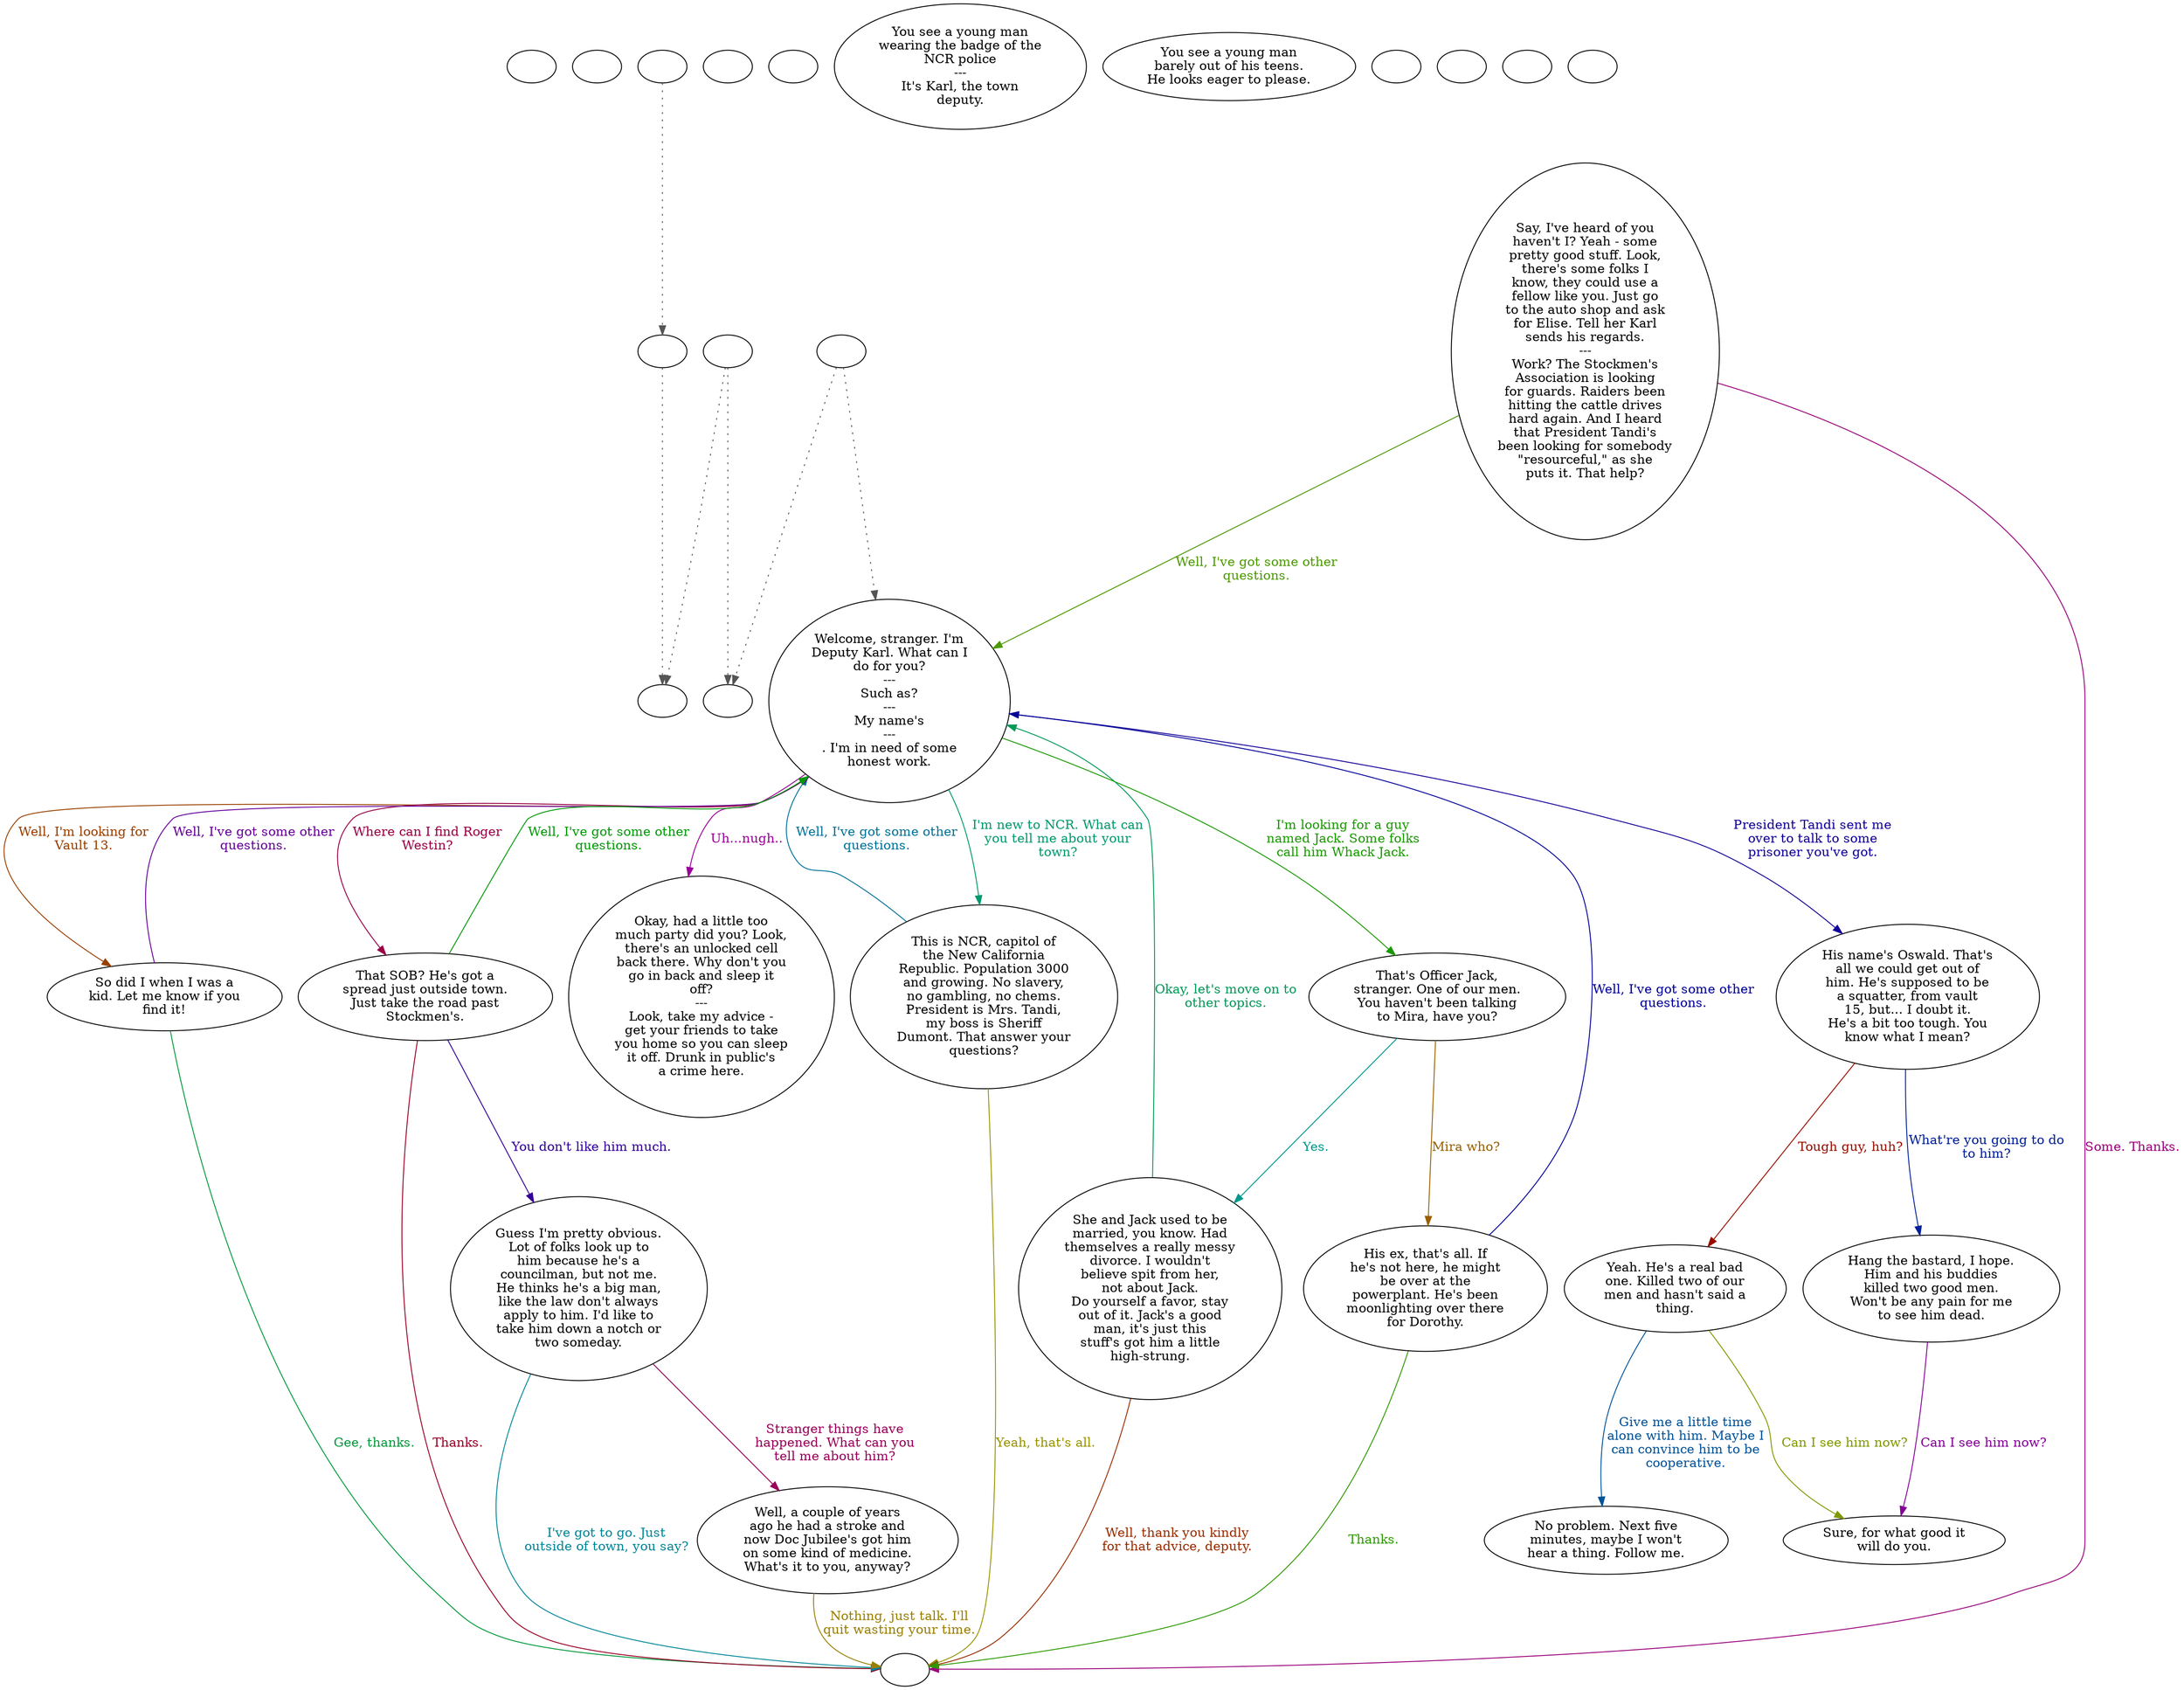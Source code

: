 digraph sckarl {
  "checkPartyMembersNearDoor" [style=filled       fillcolor="#FFFFFF"       color="#000000"]
  "checkPartyMembersNearDoor" [label=""]
  "start" [style=filled       fillcolor="#FFFFFF"       color="#000000"]
  "start" [label=""]
  "critter_p_proc" [style=filled       fillcolor="#FFFFFF"       color="#000000"]
  "critter_p_proc" -> "anim_end_call" [style=dotted color="#555555"]
  "critter_p_proc" [label=""]
  "pickup_p_proc" [style=filled       fillcolor="#FFFFFF"       color="#000000"]
  "pickup_p_proc" [label=""]
  "talk_p_proc" [style=filled       fillcolor="#FFFFFF"       color="#000000"]
  "talk_p_proc" -> "Node001" [style=dotted color="#555555"]
  "talk_p_proc" -> "walkUnLock" [style=dotted color="#555555"]
  "talk_p_proc" [label=""]
  "destroy_p_proc" [style=filled       fillcolor="#FFFFFF"       color="#000000"]
  "destroy_p_proc" [label=""]
  "look_at_p_proc" [style=filled       fillcolor="#FFFFFF"       color="#000000"]
  "look_at_p_proc" [label="You see a young man\nwearing the badge of the\nNCR police\n---\nIt's Karl, the town\ndeputy."]
  "description_p_proc" [style=filled       fillcolor="#FFFFFF"       color="#000000"]
  "description_p_proc" [label="You see a young man\nbarely out of his teens.\nHe looks eager to please."]
  "use_skill_on_p_proc" [style=filled       fillcolor="#FFFFFF"       color="#000000"]
  "use_skill_on_p_proc" [label=""]
  "damage_p_proc" [style=filled       fillcolor="#FFFFFF"       color="#000000"]
  "damage_p_proc" [label=""]
  "map_enter_p_proc" [style=filled       fillcolor="#FFFFFF"       color="#000000"]
  "map_enter_p_proc" [label=""]
  "Node998" [style=filled       fillcolor="#FFFFFF"       color="#000000"]
  "Node998" [label=""]
  "Node999" [style=filled       fillcolor="#FFFFFF"       color="#000000"]
  "Node999" [label=""]
  "anim_end_call" [style=filled       fillcolor="#FFFFFF"       color="#000000"]
  "anim_end_call" -> "walkBack" [style=dotted color="#555555"]
  "anim_end_call" [label=""]
  "Node001" [style=filled       fillcolor="#FFFFFF"       color="#000000"]
  "Node001" [label="Welcome, stranger. I'm\nDeputy Karl. What can I\ndo for you?\n---\nSuch as?\n---\nMy name's\n---\n. I'm in need of some\nhonest work."]
  "Node001" -> "Node002" [label="Uh...nugh.." color="#990099" fontcolor="#990099"]
  "Node001" -> "Node003" [label="I'm new to NCR. What can\nyou tell me about your\ntown?" color="#00996D" fontcolor="#00996D"]
  "Node001" -> "Node004" [label="Well, I'm looking for\nVault 13." color="#994000" fontcolor="#994000"]
  "Node001" -> "Node005" [label="President Tandi sent me\nover to talk to some\nprisoner you've got." color="#130099" fontcolor="#130099"]
  "Node001" -> "Node007" [label="I'm looking for a guy\nnamed Jack. Some folks\ncall him Whack Jack." color="#199900" fontcolor="#199900"]
  "Node001" -> "Node008" [label="Where can I find Roger\nWestin?" color="#990046" fontcolor="#990046"]
  "Node002" [style=filled       fillcolor="#FFFFFF"       color="#000000"]
  "Node002" [label="Okay, had a little too\nmuch party did you? Look,\nthere's an unlocked cell\nback there. Why don't you\ngo in back and sleep it\noff?\n---\nLook, take my advice -\nget your friends to take\nyou home so you can sleep\nit off. Drunk in public's\na crime here."]
  "Node003" [style=filled       fillcolor="#FFFFFF"       color="#000000"]
  "Node003" [label="This is NCR, capitol of\nthe New California\nRepublic. Population 3000\nand growing. No slavery,\nno gambling, no chems.\nPresident is Mrs. Tandi,\nmy boss is Sheriff\nDumont. That answer your\nquestions?"]
  "Node003" -> "Node001" [label="Well, I've got some other\nquestions." color="#007299" fontcolor="#007299"]
  "Node003" -> "Node999" [label="Yeah, that's all." color="#999300" fontcolor="#999300"]
  "Node004" [style=filled       fillcolor="#FFFFFF"       color="#000000"]
  "Node004" [label="So did I when I was a\nkid. Let me know if you\nfind it!"]
  "Node004" -> "Node001" [label="Well, I've got some other\nquestions." color="#660099" fontcolor="#660099"]
  "Node004" -> "Node999" [label="Gee, thanks." color="#00993A" fontcolor="#00993A"]
  "Node005" [style=filled       fillcolor="#FFFFFF"       color="#000000"]
  "Node005" [label="His name's Oswald. That's\nall we could get out of\nhim. He's supposed to be\na squatter, from vault\n15, but... I doubt it.\nHe's a bit too tough. You\nknow what I mean?"]
  "Node005" -> "Node009" [label="Tough guy, huh?" color="#990D00" fontcolor="#990D00"]
  "Node005" -> "Node010" [label="What're you going to do\nto him?" color="#002099" fontcolor="#002099"]
  "Node006" [style=filled       fillcolor="#FFFFFF"       color="#000000"]
  "Node006" [label="Say, I've heard of you\nhaven't I? Yeah - some\npretty good stuff. Look,\nthere's some folks I\nknow, they could use a\nfellow like you. Just go\nto the auto shop and ask\nfor Elise. Tell her Karl\nsends his regards.\n---\nWork? The Stockmen's\nAssociation is looking\nfor guards. Raiders been\nhitting the cattle drives\nhard again. And I heard\nthat President Tandi's\nbeen looking for somebody\n\"resourceful,\" as she\nputs it. That help?"]
  "Node006" -> "Node001" [label="Well, I've got some other\nquestions." color="#4C9900" fontcolor="#4C9900"]
  "Node006" -> "Node999" [label="Some. Thanks." color="#990079" fontcolor="#990079"]
  "Node007" [style=filled       fillcolor="#FFFFFF"       color="#000000"]
  "Node007" [label="That's Officer Jack,\nstranger. One of our men.\nYou haven't been talking\nto Mira, have you?"]
  "Node007" -> "Node011" [label="Yes." color="#00998C" fontcolor="#00998C"]
  "Node007" -> "Node012" [label="Mira who?" color="#996000" fontcolor="#996000"]
  "Node008" [style=filled       fillcolor="#FFFFFF"       color="#000000"]
  "Node008" [label="That SOB? He's got a\nspread just outside town.\nJust take the road past\nStockmen's."]
  "Node008" -> "Node013" [label="You don't like him much." color="#330099" fontcolor="#330099"]
  "Node008" -> "Node001" [label="Well, I've got some other\nquestions." color="#009906" fontcolor="#009906"]
  "Node008" -> "Node999" [label="Thanks." color="#990026" fontcolor="#990026"]
  "Node009" [style=filled       fillcolor="#FFFFFF"       color="#000000"]
  "Node009" [label="Yeah. He's a real bad\none. Killed two of our\nmen and hasn't said a\nthing."]
  "Node009" -> "Node014" [label="Give me a little time\nalone with him. Maybe I\ncan convince him to be\ncooperative." color="#005399" fontcolor="#005399"]
  "Node009" -> "Node015" [label="Can I see him now?" color="#809900" fontcolor="#809900"]
  "Node010" [style=filled       fillcolor="#FFFFFF"       color="#000000"]
  "Node010" [label="Hang the bastard, I hope.\nHim and his buddies\nkilled two good men.\nWon't be any pain for me\nto see him dead."]
  "Node010" -> "Node015" [label="Can I see him now?" color="#860099" fontcolor="#860099"]
  "Node011" [style=filled       fillcolor="#FFFFFF"       color="#000000"]
  "Node011" [label="She and Jack used to be\nmarried, you know. Had\nthemselves a really messy\ndivorce. I wouldn't\nbelieve spit from her,\nnot about Jack.\nDo yourself a favor, stay\nout of it. Jack's a good\nman, it's just this\nstuff's got him a little\nhigh-strung."]
  "Node011" -> "Node001" [label="Okay, let's move on to\nother topics." color="#009959" fontcolor="#009959"]
  "Node011" -> "Node999" [label="Well, thank you kindly\nfor that advice, deputy." color="#992D00" fontcolor="#992D00"]
  "Node012" [style=filled       fillcolor="#FFFFFF"       color="#000000"]
  "Node012" [label="His ex, that's all. If\nhe's not here, he might\nbe over at the\npowerplant. He's been\nmoonlighting over there\nfor Dorothy."]
  "Node012" -> "Node001" [label="Well, I've got some other\nquestions." color="#000099" fontcolor="#000099"]
  "Node012" -> "Node999" [label="Thanks." color="#2D9900" fontcolor="#2D9900"]
  "Node013" [style=filled       fillcolor="#FFFFFF"       color="#000000"]
  "Node013" [label="Guess I'm pretty obvious.\nLot of folks look up to\nhim because he's a\ncouncilman, but not me.\nHe thinks he's a big man,\nlike the law don't always\napply to him. I'd like to\ntake him down a notch or\ntwo someday."]
  "Node013" -> "Node016" [label="Stranger things have\nhappened. What can you\ntell me about him?" color="#990059" fontcolor="#990059"]
  "Node013" -> "Node999" [label="I've got to go. Just\noutside of town, you say?" color="#008699" fontcolor="#008699"]
  "Node014" [style=filled       fillcolor="#FFFFFF"       color="#000000"]
  "Node014" [label="No problem. Next five\nminutes, maybe I won't\nhear a thing. Follow me."]
  "Node015" [style=filled       fillcolor="#FFFFFF"       color="#000000"]
  "Node015" [label="Sure, for what good it\nwill do you."]
  "Node016" [style=filled       fillcolor="#FFFFFF"       color="#000000"]
  "Node016" [label="Well, a couple of years\nago he had a stroke and\nnow Doc Jubilee's got him\non some kind of medicine.\nWhat's it to you, anyway?"]
  "Node016" -> "Node999" [label="Nothing, just talk. I'll\nquit wasting your time." color="#997F00" fontcolor="#997F00"]
  "walkUnLock" [style=filled       fillcolor="#FFFFFF"       color="#000000"]
  "walkUnLock" [label=""]
  "walkBack" [style=filled       fillcolor="#FFFFFF"       color="#000000"]
  "walkBack" [label=""]
  "timed_event_p_proc" [style=filled       fillcolor="#FFFFFF"       color="#000000"]
  "timed_event_p_proc" -> "walkUnLock" [style=dotted color="#555555"]
  "timed_event_p_proc" -> "walkBack" [style=dotted color="#555555"]
  "timed_event_p_proc" [label=""]
}